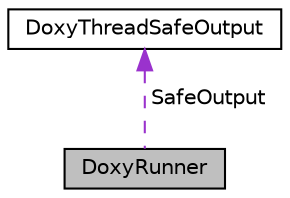 digraph "DoxyRunner"
{
 // LATEX_PDF_SIZE
  edge [fontname="Helvetica",fontsize="10",labelfontname="Helvetica",labelfontsize="10"];
  node [fontname="Helvetica",fontsize="10",shape=record];
  Node1 [label="DoxyRunner",height=0.2,width=0.4,color="black", fillcolor="grey75", style="filled", fontcolor="black",tooltip="This class spawns and runs Doxygen in a separate thread, and could serve as an example of how to crea..."];
  Node2 -> Node1 [dir="back",color="darkorchid3",fontsize="10",style="dashed",label=" SafeOutput" ,fontname="Helvetica"];
  Node2 [label="DoxyThreadSafeOutput",height=0.2,width=0.4,color="black", fillcolor="white", style="filled",URL="$class_doxy_thread_safe_output.html",tooltip="This class encapsulates the data output by Doxygen so it can be shared with Unity in a thread share w..."];
}
